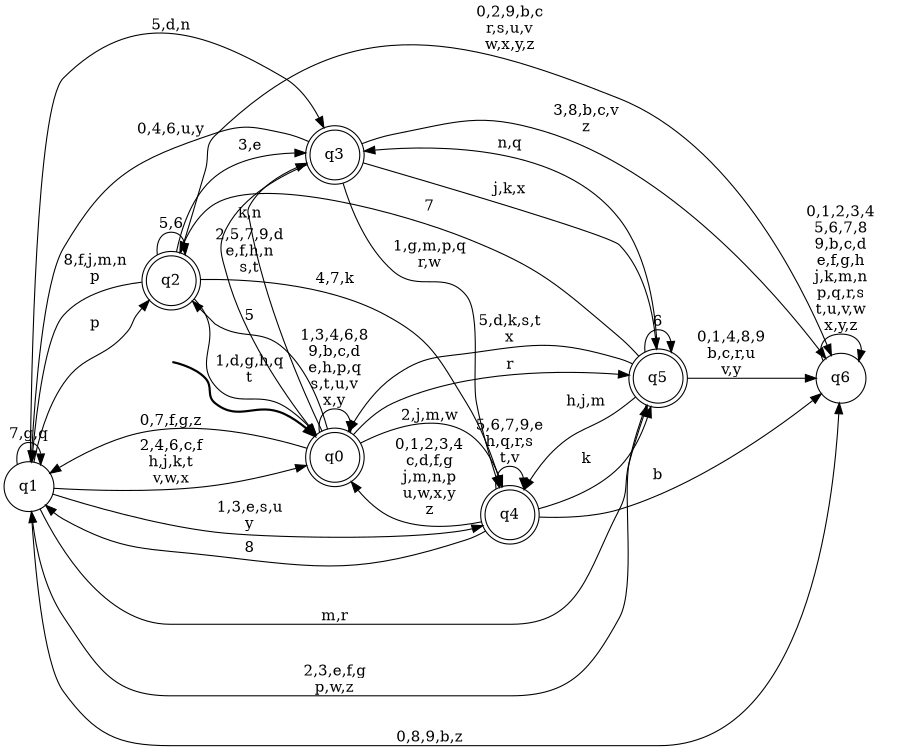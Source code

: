 digraph BlueStar {
__start0 [style = invis, shape = none, label = "", width = 0, height = 0];

rankdir=LR;
size="8,5";

s0 [style="rounded,filled", color="black", fillcolor="white" shape="doublecircle", label="q0"];
s1 [style="filled", color="black", fillcolor="white" shape="circle", label="q1"];
s2 [style="rounded,filled", color="black", fillcolor="white" shape="doublecircle", label="q2"];
s3 [style="rounded,filled", color="black", fillcolor="white" shape="doublecircle", label="q3"];
s4 [style="rounded,filled", color="black", fillcolor="white" shape="doublecircle", label="q4"];
s5 [style="rounded,filled", color="black", fillcolor="white" shape="doublecircle", label="q5"];
s6 [style="filled", color="black", fillcolor="white" shape="circle", label="q6"];
subgraph cluster_main { 
	graph [pad=".75", ranksep="0.15", nodesep="0.15"];
	 style=invis; 
	__start0 -> s0 [penwidth=2];
}
s0 -> s0 [label="1,3,4,6,8\n9,b,c,d\ne,h,p,q\ns,t,u,v\nx,y"];
s0 -> s1 [label="0,7,f,g,z"];
s0 -> s2 [label="5"];
s0 -> s3 [label="k,n"];
s0 -> s4 [label="2,j,m,w"];
s0 -> s5 [label="r"];
s1 -> s0 [label="2,4,6,c,f\nh,j,k,t\nv,w,x"];
s1 -> s1 [label="7,g,q"];
s1 -> s2 [label="p"];
s1 -> s3 [label="5,d,n"];
s1 -> s4 [label="1,3,e,s,u\ny"];
s1 -> s5 [label="m,r"];
s1 -> s6 [label="0,8,9,b,z"];
s2 -> s0 [label="1,d,g,h,q\nt"];
s2 -> s1 [label="8,f,j,m,n\np"];
s2 -> s2 [label="5,6"];
s2 -> s3 [label="3,e"];
s2 -> s4 [label="4,7,k"];
s2 -> s6 [label="0,2,9,b,c\nr,s,u,v\nw,x,y,z"];
s3 -> s0 [label="2,5,7,9,d\ne,f,h,n\ns,t"];
s3 -> s1 [label="0,4,6,u,y"];
s3 -> s4 [label="1,g,m,p,q\nr,w"];
s3 -> s5 [label="j,k,x"];
s3 -> s6 [label="3,8,b,c,v\nz"];
s4 -> s0 [label="0,1,2,3,4\nc,d,f,g\nj,m,n,p\nu,w,x,y\nz"];
s4 -> s1 [label="8"];
s4 -> s4 [label="5,6,7,9,e\nh,q,r,s\nt,v"];
s4 -> s5 [label="k"];
s4 -> s6 [label="b"];
s5 -> s0 [label="5,d,k,s,t\nx"];
s5 -> s1 [label="2,3,e,f,g\np,w,z"];
s5 -> s2 [label="7"];
s5 -> s3 [label="n,q"];
s5 -> s4 [label="h,j,m"];
s5 -> s5 [label="6"];
s5 -> s6 [label="0,1,4,8,9\nb,c,r,u\nv,y"];
s6 -> s6 [label="0,1,2,3,4\n5,6,7,8\n9,b,c,d\ne,f,g,h\nj,k,m,n\np,q,r,s\nt,u,v,w\nx,y,z"];

}